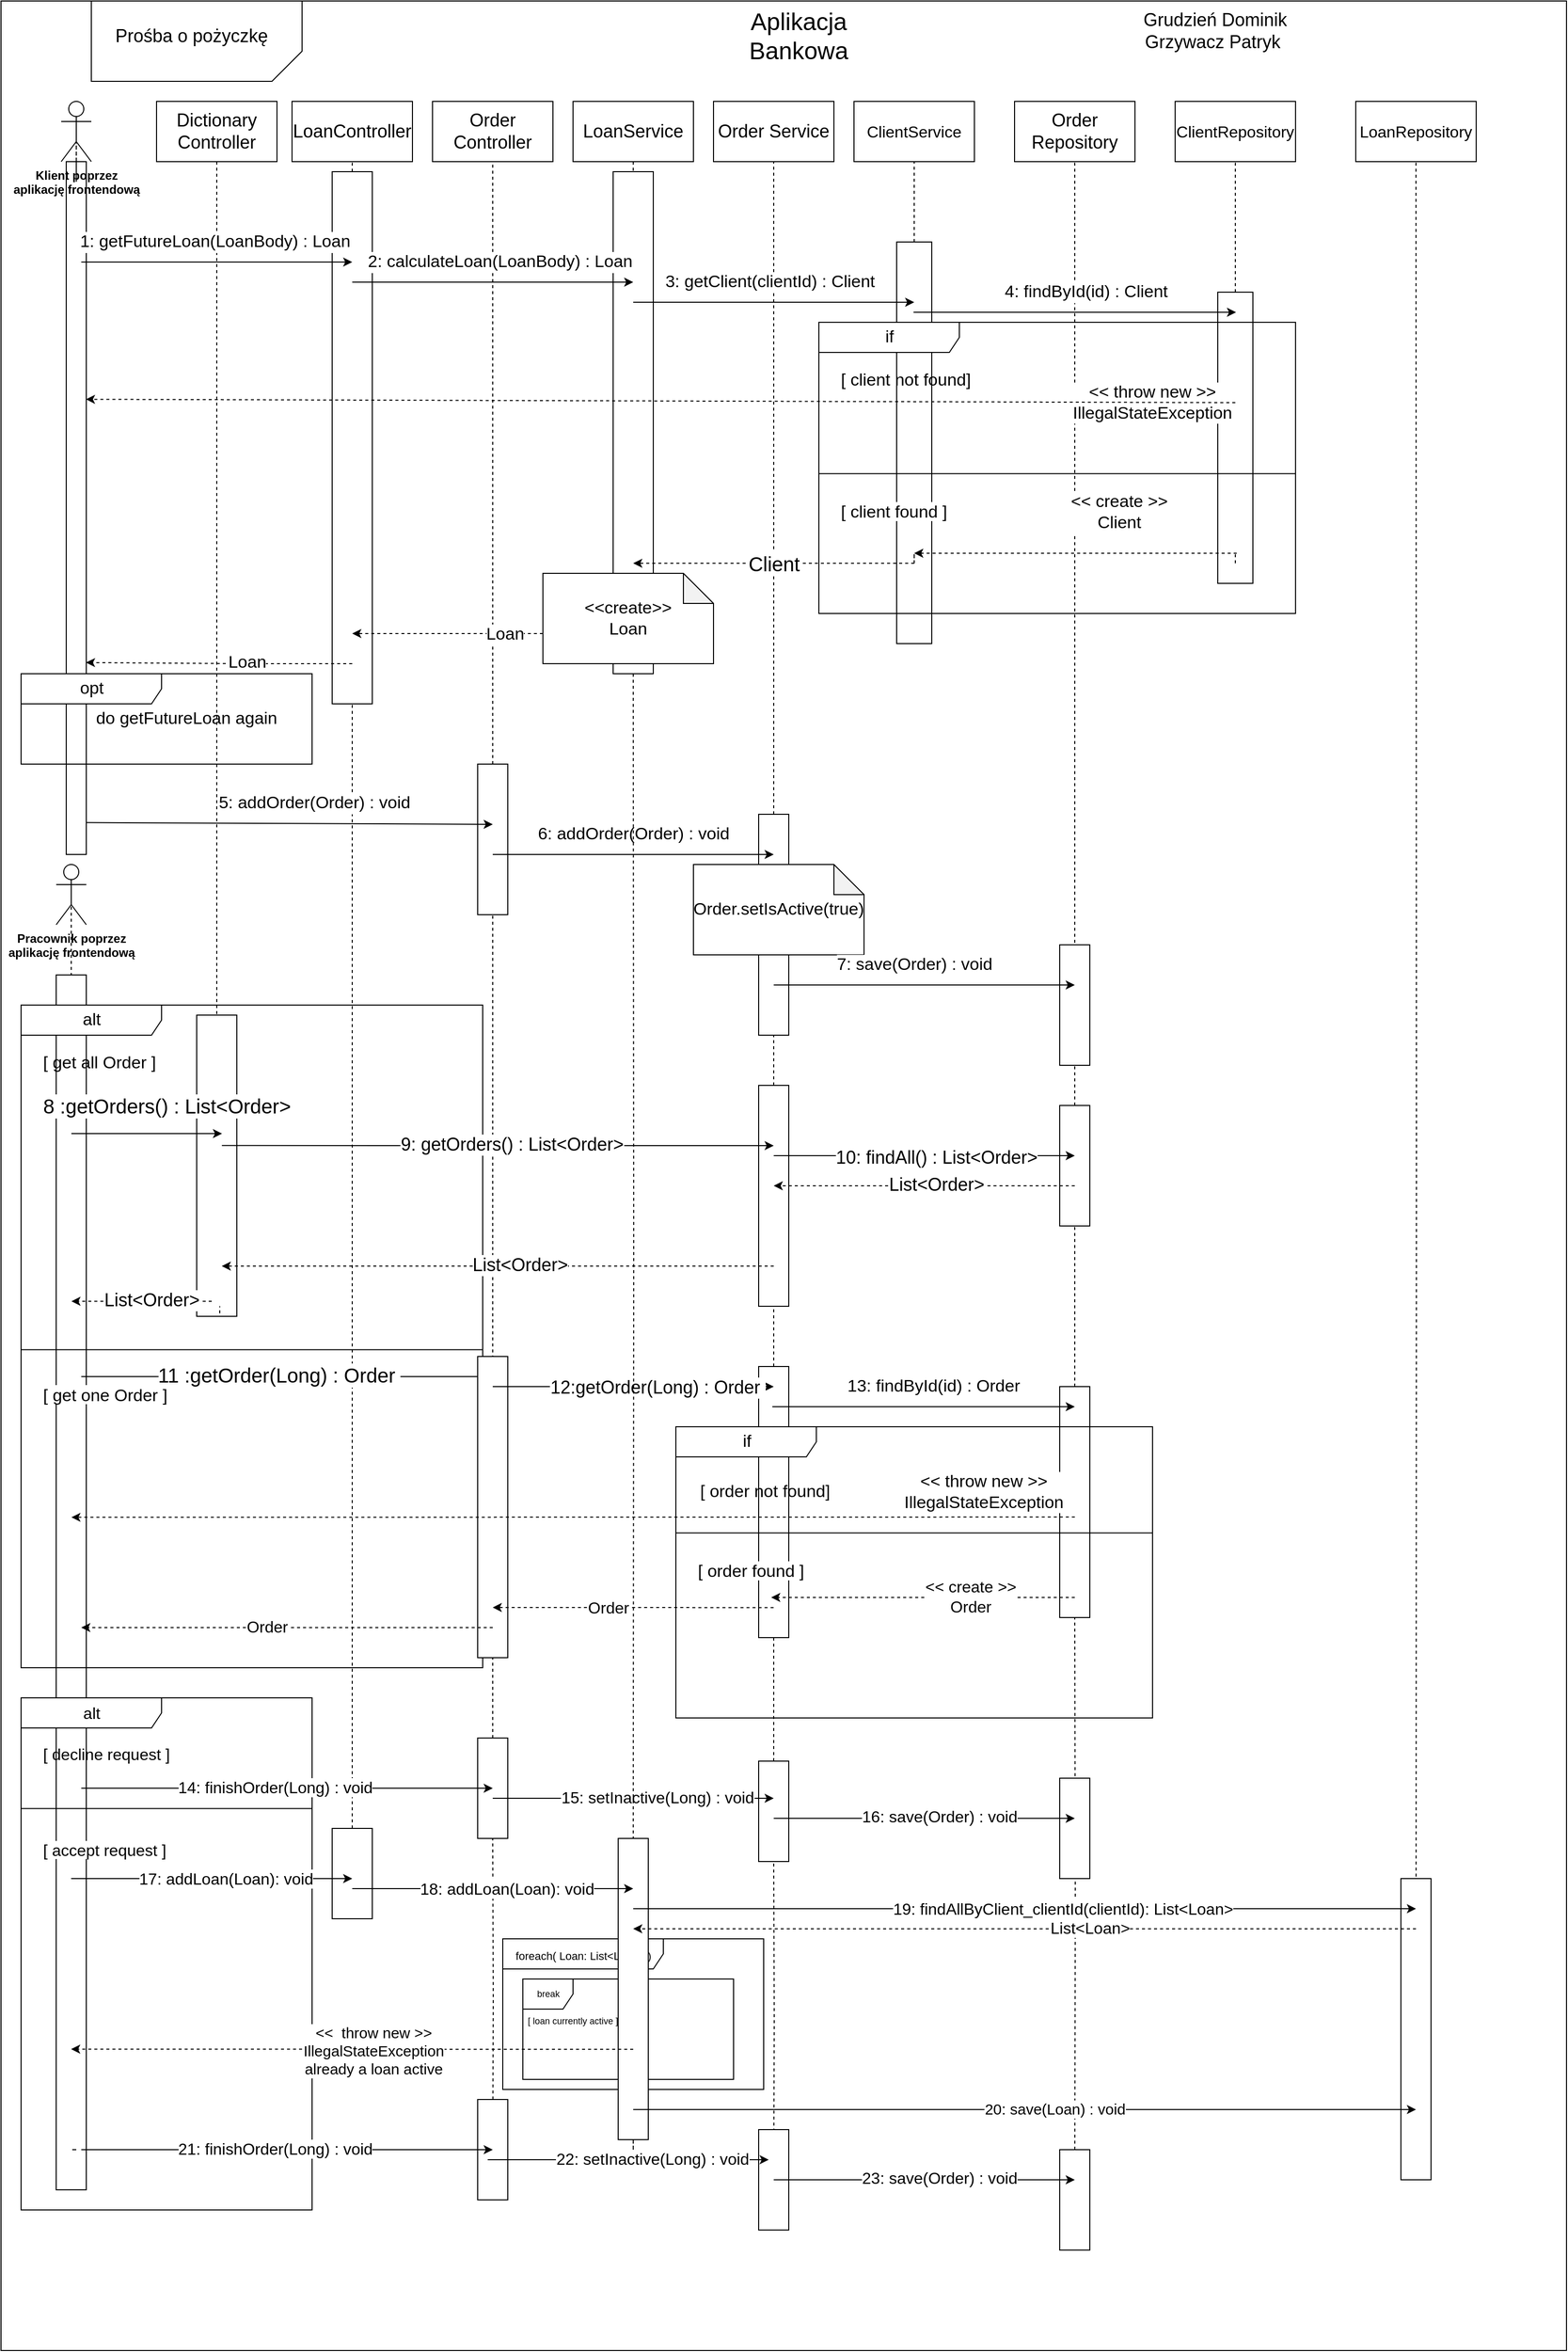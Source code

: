 <mxfile version="15.9.1" type="github">
  <diagram id="WFlPaxDTroaIs2aQFIrb" name="Page-1">
    <mxGraphModel dx="3600" dy="1504" grid="1" gridSize="10" guides="1" tooltips="1" connect="1" arrows="1" fold="1" page="1" pageScale="1" pageWidth="827" pageHeight="1169" math="0" shadow="0">
      <root>
        <mxCell id="0" />
        <mxCell id="1" parent="0" />
        <mxCell id="YKj_rYhzv5w7LVihOuEs-4" value="" style="rounded=0;whiteSpace=wrap;html=1;" parent="1" vertex="1">
          <mxGeometry x="-90" width="1560" height="2340" as="geometry" />
        </mxCell>
        <mxCell id="rtW4b54nLBmJYAVrXg8T-138" value="" style="rounded=0;whiteSpace=wrap;html=1;fontSize=11;" vertex="1" parent="1">
          <mxGeometry x="965" y="1380" width="30" height="230" as="geometry" />
        </mxCell>
        <mxCell id="rtW4b54nLBmJYAVrXg8T-136" value="" style="rounded=0;whiteSpace=wrap;html=1;fontSize=11;" vertex="1" parent="1">
          <mxGeometry x="665" y="1360" width="30" height="270" as="geometry" />
        </mxCell>
        <mxCell id="YKj_rYhzv5w7LVihOuEs-21" style="edgeStyle=orthogonalEdgeStyle;rounded=0;orthogonalLoop=1;jettySize=auto;html=1;exitX=0.5;exitY=0;exitDx=0;exitDy=0;entryX=0.5;entryY=1;entryDx=0;entryDy=0;dashed=1;fontSize=16;endArrow=none;endFill=0;" parent="1" target="YKj_rYhzv5w7LVihOuEs-12" edge="1">
          <mxGeometry relative="1" as="geometry">
            <mxPoint x="1320" y="2120" as="sourcePoint" />
          </mxGeometry>
        </mxCell>
        <mxCell id="YKj_rYhzv5w7LVihOuEs-39" style="edgeStyle=orthogonalEdgeStyle;rounded=0;orthogonalLoop=1;jettySize=auto;html=1;entryX=0.5;entryY=1;entryDx=0;entryDy=0;dashed=1;fontSize=16;endArrow=none;endFill=0;startArrow=none;" parent="1" target="YKj_rYhzv5w7LVihOuEs-38" edge="1" source="rtW4b54nLBmJYAVrXg8T-126">
          <mxGeometry relative="1" as="geometry">
            <mxPoint x="1140" y="560" as="sourcePoint" />
          </mxGeometry>
        </mxCell>
        <mxCell id="YKj_rYhzv5w7LVihOuEs-87" style="edgeStyle=orthogonalEdgeStyle;rounded=0;orthogonalLoop=1;jettySize=auto;html=1;entryX=0.5;entryY=1;entryDx=0;entryDy=0;fontSize=16;endArrow=none;endFill=0;dashed=1;startArrow=none;" parent="1" target="YKj_rYhzv5w7LVihOuEs-86" edge="1" source="rtW4b54nLBmJYAVrXg8T-133">
          <mxGeometry relative="1" as="geometry">
            <mxPoint x="980" y="2170" as="sourcePoint" />
          </mxGeometry>
        </mxCell>
        <mxCell id="YKj_rYhzv5w7LVihOuEs-34" style="edgeStyle=orthogonalEdgeStyle;rounded=0;orthogonalLoop=1;jettySize=auto;html=1;dashed=1;fontSize=16;endArrow=none;endFill=0;startArrow=none;" parent="1" target="YKj_rYhzv5w7LVihOuEs-33" edge="1" source="rtW4b54nLBmJYAVrXg8T-123">
          <mxGeometry relative="1" as="geometry">
            <mxPoint x="820" y="560" as="sourcePoint" />
          </mxGeometry>
        </mxCell>
        <mxCell id="YKj_rYhzv5w7LVihOuEs-85" style="edgeStyle=orthogonalEdgeStyle;rounded=0;orthogonalLoop=1;jettySize=auto;html=1;entryX=0.5;entryY=1;entryDx=0;entryDy=0;fontSize=16;endArrow=none;endFill=0;dashed=1;startArrow=none;" parent="1" target="YKj_rYhzv5w7LVihOuEs-84" edge="1" source="rtW4b54nLBmJYAVrXg8T-131">
          <mxGeometry relative="1" as="geometry">
            <mxPoint x="680" y="2170" as="sourcePoint" />
          </mxGeometry>
        </mxCell>
        <mxCell id="YKj_rYhzv5w7LVihOuEs-37" value="" style="edgeStyle=orthogonalEdgeStyle;rounded=0;orthogonalLoop=1;jettySize=auto;html=1;exitX=0.5;exitY=1;exitDx=0;exitDy=0;dashed=1;fontSize=16;endArrow=none;endFill=0;" parent="1" source="YKj_rYhzv5w7LVihOuEs-11" edge="1">
          <mxGeometry relative="1" as="geometry">
            <mxPoint x="540" y="160" as="sourcePoint" />
            <mxPoint x="540" y="460" as="targetPoint" />
          </mxGeometry>
        </mxCell>
        <mxCell id="YKj_rYhzv5w7LVihOuEs-78" style="edgeStyle=orthogonalEdgeStyle;rounded=0;orthogonalLoop=1;jettySize=auto;html=1;entryX=0.5;entryY=1;entryDx=0;entryDy=0;fontSize=16;endArrow=none;endFill=0;dashed=1;startArrow=none;" parent="1" target="YKj_rYhzv5w7LVihOuEs-77" edge="1" source="rtW4b54nLBmJYAVrXg8T-128">
          <mxGeometry relative="1" as="geometry">
            <mxPoint x="400" y="2150" as="sourcePoint" />
          </mxGeometry>
        </mxCell>
        <mxCell id="YKj_rYhzv5w7LVihOuEs-17" style="edgeStyle=orthogonalEdgeStyle;rounded=0;orthogonalLoop=1;jettySize=auto;html=1;entryX=0.5;entryY=1;entryDx=0;entryDy=0;fontSize=16;endArrow=none;endFill=0;dashed=1;startArrow=none;" parent="1" target="YKj_rYhzv5w7LVihOuEs-10" edge="1" source="rtW4b54nLBmJYAVrXg8T-117">
          <mxGeometry relative="1" as="geometry">
            <mxPoint x="260" y="1880" as="sourcePoint" />
          </mxGeometry>
        </mxCell>
        <mxCell id="rtW4b54nLBmJYAVrXg8T-113" value="" style="edgeStyle=orthogonalEdgeStyle;rounded=0;orthogonalLoop=1;jettySize=auto;html=1;exitX=0.5;exitY=1;exitDx=0;exitDy=0;dashed=1;fontSize=20;endArrow=none;endFill=0;" edge="1" parent="1" source="rtW4b54nLBmJYAVrXg8T-7" target="rtW4b54nLBmJYAVrXg8T-112">
          <mxGeometry relative="1" as="geometry">
            <mxPoint x="125" y="160" as="sourcePoint" />
            <mxPoint x="128" y="1300" as="targetPoint" />
          </mxGeometry>
        </mxCell>
        <mxCell id="rtW4b54nLBmJYAVrXg8T-128" value="" style="rounded=0;whiteSpace=wrap;html=1;fontSize=11;" vertex="1" parent="1">
          <mxGeometry x="385" y="760" width="30" height="150" as="geometry" />
        </mxCell>
        <mxCell id="rtW4b54nLBmJYAVrXg8T-126" value="" style="rounded=0;whiteSpace=wrap;html=1;fontSize=11;" vertex="1" parent="1">
          <mxGeometry x="1122.5" y="290" width="35" height="290" as="geometry" />
        </mxCell>
        <mxCell id="rtW4b54nLBmJYAVrXg8T-123" value="" style="rounded=0;whiteSpace=wrap;html=1;fontSize=11;" vertex="1" parent="1">
          <mxGeometry x="802.5" y="240" width="35" height="400" as="geometry" />
        </mxCell>
        <mxCell id="rtW4b54nLBmJYAVrXg8T-121" value="" style="rounded=0;whiteSpace=wrap;html=1;fontSize=11;" vertex="1" parent="1">
          <mxGeometry x="665" y="810" width="30" height="220" as="geometry" />
        </mxCell>
        <mxCell id="rtW4b54nLBmJYAVrXg8T-120" value="" style="rounded=0;whiteSpace=wrap;html=1;fontSize=11;" vertex="1" parent="1">
          <mxGeometry x="520" y="170" width="40" height="500" as="geometry" />
        </mxCell>
        <mxCell id="rtW4b54nLBmJYAVrXg8T-117" value="" style="rounded=0;whiteSpace=wrap;html=1;fontSize=11;" vertex="1" parent="1">
          <mxGeometry x="240" y="1820" width="40" height="90" as="geometry" />
        </mxCell>
        <mxCell id="rtW4b54nLBmJYAVrXg8T-116" value="" style="rounded=0;whiteSpace=wrap;html=1;fontSize=11;" vertex="1" parent="1">
          <mxGeometry x="240" y="170" width="40" height="530" as="geometry" />
        </mxCell>
        <mxCell id="rtW4b54nLBmJYAVrXg8T-114" value="" style="rounded=0;whiteSpace=wrap;html=1;fontSize=15;" vertex="1" parent="1">
          <mxGeometry x="-35" y="970" width="30" height="1210" as="geometry" />
        </mxCell>
        <mxCell id="rtW4b54nLBmJYAVrXg8T-94" value="break" style="shape=umlFrame;tabPosition=left;html=1;boundedLbl=1;labelInHeader=1;width=50;height=30;fontSize=9;" vertex="1" parent="1">
          <mxGeometry x="430" y="1970" width="210" height="100" as="geometry" />
        </mxCell>
        <mxCell id="rtW4b54nLBmJYAVrXg8T-95" value="[ loan currently active ]" style="text;align=center;fontSize=9;" vertex="1" parent="rtW4b54nLBmJYAVrXg8T-94">
          <mxGeometry width="100" height="20" relative="1" as="geometry">
            <mxPoint y="30" as="offset" />
          </mxGeometry>
        </mxCell>
        <mxCell id="rtW4b54nLBmJYAVrXg8T-92" value="&lt;font style=&quot;font-size: 11px&quot;&gt;foreach( Loan: List&amp;lt;Loan&amp;gt; )&lt;/font&gt;" style="shape=umlFrame;tabPosition=left;html=1;boundedLbl=1;labelInHeader=1;width=160;height=30;fontSize=16;" vertex="1" parent="1">
          <mxGeometry x="410" y="1930" width="260" height="150" as="geometry" />
        </mxCell>
        <mxCell id="rtW4b54nLBmJYAVrXg8T-2" value="" style="rounded=0;whiteSpace=wrap;html=1;fontSize=20;" vertex="1" parent="1">
          <mxGeometry x="-25" y="160" width="20" height="690" as="geometry" />
        </mxCell>
        <mxCell id="YKj_rYhzv5w7LVihOuEs-46" value="if" style="shape=umlFrame;tabWidth=110;tabHeight=30;tabPosition=left;html=1;boundedLbl=1;labelInHeader=1;width=140;height=30;fontSize=17;" parent="1" vertex="1">
          <mxGeometry x="725" y="320" width="475" height="290" as="geometry" />
        </mxCell>
        <mxCell id="YKj_rYhzv5w7LVihOuEs-47" value="[ client not found]" style="text;fontSize=17;" parent="YKj_rYhzv5w7LVihOuEs-46" vertex="1">
          <mxGeometry width="100" height="20" relative="1" as="geometry">
            <mxPoint x="20" y="40" as="offset" />
          </mxGeometry>
        </mxCell>
        <mxCell id="YKj_rYhzv5w7LVihOuEs-48" value="[ client found ]" style="line;strokeWidth=1;labelPosition=center;verticalLabelPosition=bottom;align=left;verticalAlign=top;spacingLeft=20;spacingTop=15;fontSize=17;" parent="YKj_rYhzv5w7LVihOuEs-46" vertex="1">
          <mxGeometry y="145" width="475.0" height="11.6" as="geometry" />
        </mxCell>
        <mxCell id="YKj_rYhzv5w7LVihOuEs-40" value="" style="endArrow=classic;html=1;rounded=0;fontSize=17;exitX=0.75;exitY=0;exitDx=0;exitDy=0;" parent="YKj_rYhzv5w7LVihOuEs-46" edge="1">
          <mxGeometry width="50" height="50" relative="1" as="geometry">
            <mxPoint x="94.32" y="-10" as="sourcePoint" />
            <mxPoint x="415.678" y="-10" as="targetPoint" />
          </mxGeometry>
        </mxCell>
        <mxCell id="YKj_rYhzv5w7LVihOuEs-41" value="4: findById(id) : Client" style="edgeLabel;html=1;align=center;verticalAlign=middle;resizable=0;points=[];fontSize=17;" parent="YKj_rYhzv5w7LVihOuEs-40" vertex="1" connectable="0">
          <mxGeometry x="0.063" relative="1" as="geometry">
            <mxPoint y="-20" as="offset" />
          </mxGeometry>
        </mxCell>
        <mxCell id="YKj_rYhzv5w7LVihOuEs-53" value="" style="endArrow=classic;html=1;rounded=0;fontSize=17;dashed=1;" parent="YKj_rYhzv5w7LVihOuEs-46" edge="1">
          <mxGeometry width="50" height="50" relative="1" as="geometry">
            <mxPoint x="416.358" y="230" as="sourcePoint" />
            <mxPoint x="95" y="230" as="targetPoint" />
          </mxGeometry>
        </mxCell>
        <mxCell id="YKj_rYhzv5w7LVihOuEs-54" value="&amp;lt;&amp;lt; throw new &amp;gt;&amp;gt;&lt;br&gt;IllegalStateException" style="edgeLabel;html=1;align=center;verticalAlign=middle;resizable=0;points=[];fontSize=17;" parent="YKj_rYhzv5w7LVihOuEs-53" vertex="1" connectable="0">
          <mxGeometry x="-0.106" y="1" relative="1" as="geometry">
            <mxPoint x="59" y="-151" as="offset" />
          </mxGeometry>
        </mxCell>
        <mxCell id="YKj_rYhzv5w7LVihOuEs-9" value="" style="shape=card;whiteSpace=wrap;html=1;fontSize=18;rotation=90;flipH=1;" parent="1" vertex="1">
          <mxGeometry x="65" y="-65" width="80" height="210" as="geometry" />
        </mxCell>
        <mxCell id="YKj_rYhzv5w7LVihOuEs-1" value="&lt;b&gt;Klient poprzez&lt;br&gt;aplikację frontendową&lt;/b&gt;" style="shape=umlActor;verticalLabelPosition=bottom;verticalAlign=top;html=1;outlineConnect=0;" parent="1" vertex="1">
          <mxGeometry x="-30" y="100" width="30" height="60" as="geometry" />
        </mxCell>
        <mxCell id="YKj_rYhzv5w7LVihOuEs-5" value="Aplikacja Bankowa" style="text;html=1;strokeColor=none;fillColor=none;align=center;verticalAlign=middle;whiteSpace=wrap;rounded=0;fontSize=24;" parent="1" vertex="1">
          <mxGeometry x="610" y="5" width="190" height="60" as="geometry" />
        </mxCell>
        <mxCell id="YKj_rYhzv5w7LVihOuEs-7" value="Grudzień Dominik&lt;br&gt;Grzywacz Patryk&amp;nbsp;" style="text;html=1;strokeColor=none;fillColor=none;align=center;verticalAlign=middle;whiteSpace=wrap;rounded=0;fontSize=18;" parent="1" vertex="1">
          <mxGeometry x="1000" y="7.5" width="240" height="45" as="geometry" />
        </mxCell>
        <mxCell id="YKj_rYhzv5w7LVihOuEs-8" value="Prośba o pożyczkę" style="text;html=1;strokeColor=none;fillColor=none;align=center;verticalAlign=middle;whiteSpace=wrap;rounded=0;fontSize=18;" parent="1" vertex="1">
          <mxGeometry x="10" y="20" width="180" height="30" as="geometry" />
        </mxCell>
        <mxCell id="YKj_rYhzv5w7LVihOuEs-10" value="LoanController" style="rounded=0;whiteSpace=wrap;html=1;fontSize=18;" parent="1" vertex="1">
          <mxGeometry x="200" y="100" width="120" height="60" as="geometry" />
        </mxCell>
        <mxCell id="YKj_rYhzv5w7LVihOuEs-19" style="edgeStyle=orthogonalEdgeStyle;rounded=0;orthogonalLoop=1;jettySize=auto;html=1;dashed=1;fontSize=16;endArrow=none;endFill=0;startArrow=none;" parent="1" edge="1" source="rtW4b54nLBmJYAVrXg8T-149">
          <mxGeometry relative="1" as="geometry">
            <mxPoint x="540" y="670" as="sourcePoint" />
            <mxPoint x="540" y="2100" as="targetPoint" />
          </mxGeometry>
        </mxCell>
        <mxCell id="YKj_rYhzv5w7LVihOuEs-11" value="LoanService" style="rounded=0;whiteSpace=wrap;html=1;fontSize=18;" parent="1" vertex="1">
          <mxGeometry x="480" y="100" width="120" height="60" as="geometry" />
        </mxCell>
        <mxCell id="YKj_rYhzv5w7LVihOuEs-12" value="LoanRepository" style="rounded=0;whiteSpace=wrap;html=1;fontSize=16;" parent="1" vertex="1">
          <mxGeometry x="1260" y="100" width="120" height="60" as="geometry" />
        </mxCell>
        <mxCell id="YKj_rYhzv5w7LVihOuEs-25" style="edgeStyle=orthogonalEdgeStyle;rounded=0;orthogonalLoop=1;jettySize=auto;html=1;dashed=1;fontSize=16;endArrow=none;endFill=0;startArrow=none;" parent="1" target="YKj_rYhzv5w7LVihOuEs-1" edge="1" source="rtW4b54nLBmJYAVrXg8T-2">
          <mxGeometry relative="1" as="geometry">
            <mxPoint x="35" y="850" as="sourcePoint" />
          </mxGeometry>
        </mxCell>
        <mxCell id="YKj_rYhzv5w7LVihOuEs-26" value="" style="endArrow=classic;html=1;rounded=0;fontSize=16;" parent="1" edge="1">
          <mxGeometry width="50" height="50" relative="1" as="geometry">
            <mxPoint x="-10" y="260" as="sourcePoint" />
            <mxPoint x="260" y="260" as="targetPoint" />
          </mxGeometry>
        </mxCell>
        <mxCell id="YKj_rYhzv5w7LVihOuEs-29" value="1: getFutureLoan(LoanBody) : Loan" style="edgeLabel;html=1;align=center;verticalAlign=middle;resizable=0;points=[];fontSize=17;" parent="YKj_rYhzv5w7LVihOuEs-26" vertex="1" connectable="0">
          <mxGeometry x="-0.11" y="1" relative="1" as="geometry">
            <mxPoint x="13" y="-19" as="offset" />
          </mxGeometry>
        </mxCell>
        <mxCell id="YKj_rYhzv5w7LVihOuEs-30" value="" style="endArrow=classic;html=1;rounded=0;fontSize=17;" parent="1" edge="1">
          <mxGeometry width="50" height="50" relative="1" as="geometry">
            <mxPoint x="260" y="280" as="sourcePoint" />
            <mxPoint x="540" y="280" as="targetPoint" />
          </mxGeometry>
        </mxCell>
        <mxCell id="YKj_rYhzv5w7LVihOuEs-31" value="2: calculateLoan(LoanBody) : Loan" style="edgeLabel;html=1;align=center;verticalAlign=middle;resizable=0;points=[];fontSize=17;" parent="YKj_rYhzv5w7LVihOuEs-30" vertex="1" connectable="0">
          <mxGeometry x="0.11" y="1" relative="1" as="geometry">
            <mxPoint x="-9" y="-19" as="offset" />
          </mxGeometry>
        </mxCell>
        <mxCell id="YKj_rYhzv5w7LVihOuEs-33" value="ClientService" style="rounded=0;whiteSpace=wrap;html=1;fontSize=16;" parent="1" vertex="1">
          <mxGeometry x="760" y="100" width="120" height="60" as="geometry" />
        </mxCell>
        <mxCell id="YKj_rYhzv5w7LVihOuEs-35" value="" style="endArrow=classic;html=1;rounded=0;fontSize=17;" parent="1" edge="1">
          <mxGeometry width="50" height="50" relative="1" as="geometry">
            <mxPoint x="540" y="300" as="sourcePoint" />
            <mxPoint x="820" y="300" as="targetPoint" />
          </mxGeometry>
        </mxCell>
        <mxCell id="YKj_rYhzv5w7LVihOuEs-36" value="3: getClient(clientId) : Client" style="edgeLabel;html=1;align=center;verticalAlign=middle;resizable=0;points=[];fontSize=17;" parent="YKj_rYhzv5w7LVihOuEs-35" vertex="1" connectable="0">
          <mxGeometry x="-0.165" relative="1" as="geometry">
            <mxPoint x="19" y="-20" as="offset" />
          </mxGeometry>
        </mxCell>
        <mxCell id="YKj_rYhzv5w7LVihOuEs-38" value="ClientRepository" style="rounded=0;whiteSpace=wrap;html=1;fontSize=16;" parent="1" vertex="1">
          <mxGeometry x="1080" y="100" width="120" height="60" as="geometry" />
        </mxCell>
        <mxCell id="YKj_rYhzv5w7LVihOuEs-50" value="" style="endArrow=classic;html=1;rounded=0;fontSize=17;dashed=1;entryX=0.982;entryY=0.343;entryDx=0;entryDy=0;entryPerimeter=0;" parent="1" edge="1" target="rtW4b54nLBmJYAVrXg8T-2">
          <mxGeometry width="50" height="50" relative="1" as="geometry">
            <mxPoint x="1140" y="400" as="sourcePoint" />
            <mxPoint x="30" y="400" as="targetPoint" />
          </mxGeometry>
        </mxCell>
        <mxCell id="YKj_rYhzv5w7LVihOuEs-52" value="&amp;lt;&amp;lt; create &amp;gt;&amp;gt;&lt;br&gt;Client" style="edgeLabel;html=1;align=center;verticalAlign=middle;resizable=0;points=[];fontSize=17;" parent="YKj_rYhzv5w7LVihOuEs-50" vertex="1" connectable="0">
          <mxGeometry x="-0.106" y="1" relative="1" as="geometry">
            <mxPoint x="396" y="109" as="offset" />
          </mxGeometry>
        </mxCell>
        <mxCell id="YKj_rYhzv5w7LVihOuEs-57" value="" style="endArrow=classic;html=1;rounded=0;dashed=1;fontSize=17;" parent="1" edge="1">
          <mxGeometry width="50" height="50" relative="1" as="geometry">
            <mxPoint x="820" y="560" as="sourcePoint" />
            <mxPoint x="540" y="560" as="targetPoint" />
          </mxGeometry>
        </mxCell>
        <mxCell id="YKj_rYhzv5w7LVihOuEs-58" value="Client" style="edgeLabel;html=1;align=center;verticalAlign=middle;resizable=0;points=[];fontSize=20;" parent="YKj_rYhzv5w7LVihOuEs-57" vertex="1" connectable="0">
          <mxGeometry x="0.125" relative="1" as="geometry">
            <mxPoint x="17" as="offset" />
          </mxGeometry>
        </mxCell>
        <mxCell id="YKj_rYhzv5w7LVihOuEs-61" value="" style="endArrow=classic;html=1;rounded=0;dashed=1;fontSize=17;" parent="1" edge="1">
          <mxGeometry width="50" height="50" relative="1" as="geometry">
            <mxPoint x="540" y="630" as="sourcePoint" />
            <mxPoint x="260" y="630" as="targetPoint" />
          </mxGeometry>
        </mxCell>
        <mxCell id="YKj_rYhzv5w7LVihOuEs-62" value="Loan" style="edgeLabel;html=1;align=center;verticalAlign=middle;resizable=0;points=[];fontSize=17;" parent="YKj_rYhzv5w7LVihOuEs-61" vertex="1" connectable="0">
          <mxGeometry x="-0.082" y="1" relative="1" as="geometry">
            <mxPoint as="offset" />
          </mxGeometry>
        </mxCell>
        <mxCell id="YKj_rYhzv5w7LVihOuEs-63" value="" style="endArrow=classic;html=1;rounded=0;dashed=1;fontSize=17;entryX=0.984;entryY=0.723;entryDx=0;entryDy=0;entryPerimeter=0;" parent="1" edge="1" target="rtW4b54nLBmJYAVrXg8T-2">
          <mxGeometry width="50" height="50" relative="1" as="geometry">
            <mxPoint x="260" y="660" as="sourcePoint" />
            <mxPoint x="30" y="660" as="targetPoint" />
            <Array as="points">
              <mxPoint x="150" y="660" />
            </Array>
          </mxGeometry>
        </mxCell>
        <mxCell id="YKj_rYhzv5w7LVihOuEs-64" value="Loan" style="edgeLabel;html=1;align=center;verticalAlign=middle;resizable=0;points=[];fontSize=17;" parent="YKj_rYhzv5w7LVihOuEs-63" vertex="1" connectable="0">
          <mxGeometry x="-0.21" y="-1" relative="1" as="geometry">
            <mxPoint as="offset" />
          </mxGeometry>
        </mxCell>
        <mxCell id="YKj_rYhzv5w7LVihOuEs-73" value="opt" style="shape=umlFrame;tabWidth=110;tabHeight=30;tabPosition=left;html=1;boundedLbl=1;labelInHeader=1;width=140;height=30;fontSize=17;" parent="1" vertex="1">
          <mxGeometry x="-70" y="670" width="290" height="90" as="geometry" />
        </mxCell>
        <mxCell id="YKj_rYhzv5w7LVihOuEs-76" value="do getFutureLoan again" style="text;html=1;strokeColor=none;fillColor=none;align=center;verticalAlign=middle;whiteSpace=wrap;rounded=0;fontSize=17;" parent="1" vertex="1">
          <mxGeometry x="-10" y="700" width="210" height="30" as="geometry" />
        </mxCell>
        <mxCell id="YKj_rYhzv5w7LVihOuEs-77" value="Order Controller" style="rounded=0;whiteSpace=wrap;html=1;fontSize=18;" parent="1" vertex="1">
          <mxGeometry x="340" y="100" width="120" height="60" as="geometry" />
        </mxCell>
        <mxCell id="YKj_rYhzv5w7LVihOuEs-79" value="" style="endArrow=classic;html=1;rounded=0;fontSize=17;exitX=0.984;exitY=0.954;exitDx=0;exitDy=0;exitPerimeter=0;" parent="1" edge="1" source="rtW4b54nLBmJYAVrXg8T-2">
          <mxGeometry width="50" height="50" relative="1" as="geometry">
            <mxPoint x="40" y="820" as="sourcePoint" />
            <mxPoint x="400" y="820" as="targetPoint" />
          </mxGeometry>
        </mxCell>
        <mxCell id="YKj_rYhzv5w7LVihOuEs-81" value="5: addOrder(Order) : void" style="edgeLabel;html=1;align=center;verticalAlign=middle;resizable=0;points=[];fontSize=17;" parent="YKj_rYhzv5w7LVihOuEs-79" vertex="1" connectable="0">
          <mxGeometry x="0.12" relative="1" as="geometry">
            <mxPoint y="-20" as="offset" />
          </mxGeometry>
        </mxCell>
        <mxCell id="YKj_rYhzv5w7LVihOuEs-84" value="Order Service" style="rounded=0;whiteSpace=wrap;html=1;fontSize=18;" parent="1" vertex="1">
          <mxGeometry x="620" y="100" width="120" height="60" as="geometry" />
        </mxCell>
        <mxCell id="YKj_rYhzv5w7LVihOuEs-86" value="Order Repository" style="rounded=0;whiteSpace=wrap;html=1;fontSize=18;" parent="1" vertex="1">
          <mxGeometry x="920" y="100" width="120" height="60" as="geometry" />
        </mxCell>
        <mxCell id="YKj_rYhzv5w7LVihOuEs-88" value="" style="endArrow=classic;html=1;rounded=0;fontSize=17;" parent="1" edge="1">
          <mxGeometry width="50" height="50" relative="1" as="geometry">
            <mxPoint x="400" y="850" as="sourcePoint" />
            <mxPoint x="680" y="850" as="targetPoint" />
          </mxGeometry>
        </mxCell>
        <mxCell id="YKj_rYhzv5w7LVihOuEs-89" value="6: addOrder(Order) : void" style="edgeLabel;html=1;align=center;verticalAlign=middle;resizable=0;points=[];fontSize=17;" parent="YKj_rYhzv5w7LVihOuEs-88" vertex="1" connectable="0">
          <mxGeometry x="0.347" y="4" relative="1" as="geometry">
            <mxPoint x="-49" y="-16" as="offset" />
          </mxGeometry>
        </mxCell>
        <mxCell id="YKj_rYhzv5w7LVihOuEs-90" value="Order.setIsActive(true)" style="shape=note;whiteSpace=wrap;html=1;backgroundOutline=1;darkOpacity=0.05;fontSize=17;rotation=0;" parent="1" vertex="1">
          <mxGeometry x="600" y="860" width="170" height="90" as="geometry" />
        </mxCell>
        <mxCell id="rtW4b54nLBmJYAVrXg8T-3" value="" style="edgeStyle=orthogonalEdgeStyle;rounded=0;orthogonalLoop=1;jettySize=auto;html=1;dashed=1;fontSize=16;endArrow=none;endFill=0;" edge="1" parent="1" target="rtW4b54nLBmJYAVrXg8T-2">
          <mxGeometry relative="1" as="geometry">
            <mxPoint x="-15" y="850" as="sourcePoint" />
            <mxPoint x="-15" y="160" as="targetPoint" />
            <Array as="points">
              <mxPoint x="-15" y="830" />
              <mxPoint x="-15" y="830" />
            </Array>
          </mxGeometry>
        </mxCell>
        <mxCell id="rtW4b54nLBmJYAVrXg8T-6" style="edgeStyle=orthogonalEdgeStyle;rounded=0;orthogonalLoop=1;jettySize=auto;html=1;fontSize=20;endArrow=none;endFill=0;dashed=1;startArrow=none;" edge="1" parent="1">
          <mxGeometry relative="1" as="geometry">
            <mxPoint x="-15" y="2140" as="sourcePoint" />
            <mxPoint x="-15" y="2140" as="targetPoint" />
            <Array as="points">
              <mxPoint x="-20" y="2140" />
            </Array>
          </mxGeometry>
        </mxCell>
        <mxCell id="rtW4b54nLBmJYAVrXg8T-4" value="&lt;b&gt;Pracownik poprzez&lt;br&gt;aplikację frontendową&lt;/b&gt;" style="shape=umlActor;verticalLabelPosition=bottom;verticalAlign=top;html=1;outlineConnect=0;" vertex="1" parent="1">
          <mxGeometry x="-35" y="860" width="30" height="60" as="geometry" />
        </mxCell>
        <mxCell id="rtW4b54nLBmJYAVrXg8T-7" value="Dictionary&lt;br&gt;Controller" style="rounded=0;whiteSpace=wrap;html=1;fontSize=18;" vertex="1" parent="1">
          <mxGeometry x="65" y="100" width="120" height="60" as="geometry" />
        </mxCell>
        <mxCell id="rtW4b54nLBmJYAVrXg8T-9" value="alt" style="shape=umlFrame;tabWidth=110;tabHeight=30;tabPosition=left;html=1;boundedLbl=1;labelInHeader=1;width=140;height=30;fontSize=17;" vertex="1" parent="1">
          <mxGeometry x="-70" y="1000" width="460" height="660" as="geometry" />
        </mxCell>
        <mxCell id="rtW4b54nLBmJYAVrXg8T-112" value="" style="rounded=0;whiteSpace=wrap;html=1;fontSize=15;" vertex="1" parent="rtW4b54nLBmJYAVrXg8T-9">
          <mxGeometry x="175" y="10" width="40" height="300" as="geometry" />
        </mxCell>
        <mxCell id="rtW4b54nLBmJYAVrXg8T-10" value="[ get all Order ]" style="text;fontSize=17;" vertex="1" parent="rtW4b54nLBmJYAVrXg8T-9">
          <mxGeometry width="100" height="20" relative="1" as="geometry">
            <mxPoint x="20" y="40" as="offset" />
          </mxGeometry>
        </mxCell>
        <mxCell id="rtW4b54nLBmJYAVrXg8T-11" value="[ get one Order ]" style="line;strokeWidth=1;labelPosition=center;verticalLabelPosition=bottom;align=left;verticalAlign=top;spacingLeft=20;spacingTop=15;fontSize=17;" vertex="1" parent="rtW4b54nLBmJYAVrXg8T-9">
          <mxGeometry y="330" width="460.0" height="26.4" as="geometry" />
        </mxCell>
        <mxCell id="rtW4b54nLBmJYAVrXg8T-18" value="" style="endArrow=classic;html=1;rounded=0;fontSize=20;exitX=0.109;exitY=0.194;exitDx=0;exitDy=0;exitPerimeter=0;" edge="1" parent="rtW4b54nLBmJYAVrXg8T-9" source="rtW4b54nLBmJYAVrXg8T-9">
          <mxGeometry width="50" height="50" relative="1" as="geometry">
            <mxPoint x="60.0" y="168.58" as="sourcePoint" />
            <mxPoint x="200.2" y="128" as="targetPoint" />
          </mxGeometry>
        </mxCell>
        <mxCell id="rtW4b54nLBmJYAVrXg8T-19" value="8 :getOrders() : List&amp;lt;Order&amp;gt;" style="edgeLabel;html=1;align=center;verticalAlign=middle;resizable=0;points=[];fontSize=20;" vertex="1" connectable="0" parent="rtW4b54nLBmJYAVrXg8T-18">
          <mxGeometry x="-0.197" y="1" relative="1" as="geometry">
            <mxPoint x="35" y="-27" as="offset" />
          </mxGeometry>
        </mxCell>
        <mxCell id="rtW4b54nLBmJYAVrXg8T-20" value="" style="endArrow=classic;html=1;rounded=0;fontSize=20;" edge="1" parent="rtW4b54nLBmJYAVrXg8T-9">
          <mxGeometry width="50" height="50" relative="1" as="geometry">
            <mxPoint x="60" y="369.998" as="sourcePoint" />
            <mxPoint x="480" y="369.998" as="targetPoint" />
          </mxGeometry>
        </mxCell>
        <mxCell id="rtW4b54nLBmJYAVrXg8T-21" value="11 :getOrder(Long) : Order&amp;nbsp;" style="edgeLabel;html=1;align=center;verticalAlign=middle;resizable=0;points=[];fontSize=20;" vertex="1" connectable="0" parent="rtW4b54nLBmJYAVrXg8T-20">
          <mxGeometry x="-0.065" y="2" relative="1" as="geometry">
            <mxPoint as="offset" />
          </mxGeometry>
        </mxCell>
        <mxCell id="rtW4b54nLBmJYAVrXg8T-36" value="" style="endArrow=classic;html=1;rounded=0;dashed=1;fontSize=18;exitX=0.413;exitY=0.447;exitDx=0;exitDy=0;exitPerimeter=0;entryX=0.109;entryY=0.447;entryDx=0;entryDy=0;entryPerimeter=0;" edge="1" parent="1" source="rtW4b54nLBmJYAVrXg8T-9" target="rtW4b54nLBmJYAVrXg8T-9">
          <mxGeometry width="50" height="50" relative="1" as="geometry">
            <mxPoint x="350" y="1110" as="sourcePoint" />
            <mxPoint x="400" y="1060" as="targetPoint" />
          </mxGeometry>
        </mxCell>
        <mxCell id="rtW4b54nLBmJYAVrXg8T-37" value="List&amp;lt;Order&amp;gt;" style="edgeLabel;html=1;align=center;verticalAlign=middle;resizable=0;points=[];fontSize=18;" vertex="1" connectable="0" parent="rtW4b54nLBmJYAVrXg8T-36">
          <mxGeometry x="-0.135" y="-1" relative="1" as="geometry">
            <mxPoint as="offset" />
          </mxGeometry>
        </mxCell>
        <mxCell id="rtW4b54nLBmJYAVrXg8T-53" value="if" style="shape=umlFrame;tabWidth=110;tabHeight=30;tabPosition=left;html=1;boundedLbl=1;labelInHeader=1;width=140;height=30;fontSize=17;" vertex="1" parent="1">
          <mxGeometry x="582.5" y="1420" width="475" height="290" as="geometry" />
        </mxCell>
        <mxCell id="rtW4b54nLBmJYAVrXg8T-55" value="[ order found ]" style="line;strokeWidth=1;labelPosition=center;verticalLabelPosition=bottom;align=left;verticalAlign=top;spacingLeft=20;spacingTop=15;fontSize=17;" vertex="1" parent="rtW4b54nLBmJYAVrXg8T-53">
          <mxGeometry y="100" width="475.0" height="11.6" as="geometry" />
        </mxCell>
        <mxCell id="rtW4b54nLBmJYAVrXg8T-61" value="[ order not found]" style="text;html=1;strokeColor=none;fillColor=none;align=center;verticalAlign=middle;whiteSpace=wrap;rounded=0;fontSize=17;" vertex="1" parent="rtW4b54nLBmJYAVrXg8T-53">
          <mxGeometry x="17.5" y="50" width="142.5" height="30.0" as="geometry" />
        </mxCell>
        <mxCell id="rtW4b54nLBmJYAVrXg8T-58" value="" style="endArrow=classic;html=1;rounded=0;fontSize=17;dashed=1;" edge="1" parent="rtW4b54nLBmJYAVrXg8T-53">
          <mxGeometry width="50" height="50" relative="1" as="geometry">
            <mxPoint x="397.5" y="170" as="sourcePoint" />
            <mxPoint x="95" y="170.0" as="targetPoint" />
          </mxGeometry>
        </mxCell>
        <mxCell id="rtW4b54nLBmJYAVrXg8T-59" value="&amp;lt;&amp;lt; throw new &amp;gt;&amp;gt;&lt;br&gt;IllegalStateException" style="edgeLabel;html=1;align=center;verticalAlign=middle;resizable=0;points=[];fontSize=17;" vertex="1" connectable="0" parent="rtW4b54nLBmJYAVrXg8T-58">
          <mxGeometry x="-0.106" y="1" relative="1" as="geometry">
            <mxPoint x="44" y="-106" as="offset" />
          </mxGeometry>
        </mxCell>
        <mxCell id="rtW4b54nLBmJYAVrXg8T-64" value="&amp;lt;&amp;lt; create &amp;gt;&amp;gt;&lt;br&gt;Order" style="edgeLabel;html=1;align=center;verticalAlign=middle;resizable=0;points=[];fontSize=16;" vertex="1" connectable="0" parent="rtW4b54nLBmJYAVrXg8T-58">
          <mxGeometry x="-0.316" y="-1" relative="1" as="geometry">
            <mxPoint x="-1" as="offset" />
          </mxGeometry>
        </mxCell>
        <mxCell id="rtW4b54nLBmJYAVrXg8T-56" value="" style="endArrow=classic;html=1;rounded=0;fontSize=17;exitX=0.75;exitY=0;exitDx=0;exitDy=0;" edge="1" parent="rtW4b54nLBmJYAVrXg8T-53">
          <mxGeometry width="50" height="50" relative="1" as="geometry">
            <mxPoint x="96.14" y="-20" as="sourcePoint" />
            <mxPoint x="397.5" y="-20" as="targetPoint" />
          </mxGeometry>
        </mxCell>
        <mxCell id="rtW4b54nLBmJYAVrXg8T-57" value="13: findById(id) : Order" style="edgeLabel;html=1;align=center;verticalAlign=middle;resizable=0;points=[];fontSize=17;" vertex="1" connectable="0" parent="rtW4b54nLBmJYAVrXg8T-56">
          <mxGeometry x="0.063" relative="1" as="geometry">
            <mxPoint y="-20" as="offset" />
          </mxGeometry>
        </mxCell>
        <mxCell id="rtW4b54nLBmJYAVrXg8T-69" value="alt" style="shape=umlFrame;tabWidth=110;tabHeight=30;tabPosition=left;html=1;boundedLbl=1;labelInHeader=1;width=140;height=30;fontSize=16;" vertex="1" parent="1">
          <mxGeometry x="-70" y="1690" width="290" height="510" as="geometry" />
        </mxCell>
        <mxCell id="rtW4b54nLBmJYAVrXg8T-70" value="[ decline request ]" style="text;fontSize=16;" vertex="1" parent="rtW4b54nLBmJYAVrXg8T-69">
          <mxGeometry width="100" height="20" relative="1" as="geometry">
            <mxPoint x="20" y="40" as="offset" />
          </mxGeometry>
        </mxCell>
        <mxCell id="rtW4b54nLBmJYAVrXg8T-71" value="[ accept request ]" style="line;strokeWidth=1;labelPosition=center;verticalLabelPosition=bottom;align=left;verticalAlign=top;spacingLeft=20;spacingTop=15;fontSize=16;" vertex="1" parent="rtW4b54nLBmJYAVrXg8T-69">
          <mxGeometry y="99.999" width="290" height="20.4" as="geometry" />
        </mxCell>
        <mxCell id="rtW4b54nLBmJYAVrXg8T-72" value="" style="edgeStyle=orthogonalEdgeStyle;rounded=0;orthogonalLoop=1;jettySize=auto;html=1;exitX=0.5;exitY=1;exitDx=0;exitDy=0;dashed=1;fontSize=20;endArrow=none;endFill=0;startArrow=none;" edge="1" parent="1" source="rtW4b54nLBmJYAVrXg8T-112">
          <mxGeometry relative="1" as="geometry">
            <mxPoint x="125" y="160" as="sourcePoint" />
            <mxPoint x="128" y="1300" as="targetPoint" />
          </mxGeometry>
        </mxCell>
        <mxCell id="rtW4b54nLBmJYAVrXg8T-81" value="" style="endArrow=classic;html=1;rounded=0;fontSize=16;exitX=0.172;exitY=0.353;exitDx=0;exitDy=0;exitPerimeter=0;" edge="1" parent="1" source="rtW4b54nLBmJYAVrXg8T-69">
          <mxGeometry width="50" height="50" relative="1" as="geometry">
            <mxPoint x="420" y="1920" as="sourcePoint" />
            <mxPoint x="260" y="1870" as="targetPoint" />
          </mxGeometry>
        </mxCell>
        <mxCell id="rtW4b54nLBmJYAVrXg8T-82" value="17: addLoan(Loan): void" style="edgeLabel;html=1;align=center;verticalAlign=middle;resizable=0;points=[];fontSize=16;" vertex="1" connectable="0" parent="rtW4b54nLBmJYAVrXg8T-81">
          <mxGeometry x="0.096" relative="1" as="geometry">
            <mxPoint as="offset" />
          </mxGeometry>
        </mxCell>
        <mxCell id="rtW4b54nLBmJYAVrXg8T-115" value="" style="edgeStyle=orthogonalEdgeStyle;rounded=0;orthogonalLoop=1;jettySize=auto;html=1;exitX=0.5;exitY=0.5;exitDx=0;exitDy=0;exitPerimeter=0;fontSize=20;endArrow=none;endFill=0;dashed=1;" edge="1" parent="1" source="rtW4b54nLBmJYAVrXg8T-4" target="rtW4b54nLBmJYAVrXg8T-114">
          <mxGeometry relative="1" as="geometry">
            <mxPoint x="-15" y="920" as="sourcePoint" />
            <mxPoint x="-15" y="2140" as="targetPoint" />
          </mxGeometry>
        </mxCell>
        <mxCell id="rtW4b54nLBmJYAVrXg8T-119" value="" style="edgeStyle=orthogonalEdgeStyle;rounded=0;orthogonalLoop=1;jettySize=auto;html=1;fontSize=16;endArrow=none;endFill=0;dashed=1;" edge="1" parent="1">
          <mxGeometry relative="1" as="geometry">
            <mxPoint x="260" y="1880" as="sourcePoint" />
            <mxPoint x="260" y="1880" as="targetPoint" />
          </mxGeometry>
        </mxCell>
        <mxCell id="YKj_rYhzv5w7LVihOuEs-59" value="&amp;lt;&amp;lt;create&amp;gt;&amp;gt;&lt;br&gt;Loan" style="shape=note;whiteSpace=wrap;html=1;backgroundOutline=1;darkOpacity=0.05;fontSize=17;rotation=0;" parent="1" vertex="1">
          <mxGeometry x="450" y="570" width="170" height="90" as="geometry" />
        </mxCell>
        <mxCell id="rtW4b54nLBmJYAVrXg8T-125" value="" style="edgeStyle=orthogonalEdgeStyle;rounded=0;orthogonalLoop=1;jettySize=auto;html=1;dashed=1;fontSize=16;endArrow=none;endFill=0;startArrow=none;" edge="1" parent="1">
          <mxGeometry relative="1" as="geometry">
            <mxPoint x="820.0" y="560.0" as="sourcePoint" />
            <mxPoint x="820" y="560" as="targetPoint" />
            <Array as="points">
              <mxPoint x="820" y="550" />
              <mxPoint x="820" y="550" />
            </Array>
          </mxGeometry>
        </mxCell>
        <mxCell id="rtW4b54nLBmJYAVrXg8T-127" value="" style="edgeStyle=orthogonalEdgeStyle;rounded=0;orthogonalLoop=1;jettySize=auto;html=1;dashed=1;fontSize=16;endArrow=none;endFill=0;" edge="1" parent="1">
          <mxGeometry relative="1" as="geometry">
            <mxPoint x="1140.0" y="560.0" as="sourcePoint" />
            <mxPoint x="1140" y="550" as="targetPoint" />
          </mxGeometry>
        </mxCell>
        <mxCell id="rtW4b54nLBmJYAVrXg8T-129" value="" style="edgeStyle=orthogonalEdgeStyle;rounded=0;orthogonalLoop=1;jettySize=auto;html=1;entryX=0.5;entryY=1;entryDx=0;entryDy=0;fontSize=16;endArrow=none;endFill=0;dashed=1;startArrow=none;" edge="1" parent="1" source="rtW4b54nLBmJYAVrXg8T-141" target="rtW4b54nLBmJYAVrXg8T-128">
          <mxGeometry relative="1" as="geometry">
            <mxPoint x="400" y="2150" as="sourcePoint" />
            <mxPoint x="400" y="160" as="targetPoint" />
          </mxGeometry>
        </mxCell>
        <mxCell id="rtW4b54nLBmJYAVrXg8T-130" value="" style="rounded=0;whiteSpace=wrap;html=1;fontSize=11;" vertex="1" parent="1">
          <mxGeometry x="965" y="940" width="30" height="120" as="geometry" />
        </mxCell>
        <mxCell id="rtW4b54nLBmJYAVrXg8T-131" value="" style="rounded=0;whiteSpace=wrap;html=1;fontSize=11;" vertex="1" parent="1">
          <mxGeometry x="665" y="1080" width="30" height="220" as="geometry" />
        </mxCell>
        <mxCell id="rtW4b54nLBmJYAVrXg8T-132" value="" style="edgeStyle=orthogonalEdgeStyle;rounded=0;orthogonalLoop=1;jettySize=auto;html=1;entryX=0.5;entryY=1;entryDx=0;entryDy=0;fontSize=16;endArrow=none;endFill=0;dashed=1;startArrow=none;" edge="1" parent="1" source="rtW4b54nLBmJYAVrXg8T-136" target="rtW4b54nLBmJYAVrXg8T-131">
          <mxGeometry relative="1" as="geometry">
            <mxPoint x="680" y="2170" as="sourcePoint" />
            <mxPoint x="680" y="160" as="targetPoint" />
          </mxGeometry>
        </mxCell>
        <mxCell id="rtW4b54nLBmJYAVrXg8T-133" value="" style="rounded=0;whiteSpace=wrap;html=1;fontSize=11;" vertex="1" parent="1">
          <mxGeometry x="965" y="1100" width="30" height="120" as="geometry" />
        </mxCell>
        <mxCell id="rtW4b54nLBmJYAVrXg8T-134" value="" style="edgeStyle=orthogonalEdgeStyle;rounded=0;orthogonalLoop=1;jettySize=auto;html=1;entryX=0.5;entryY=1;entryDx=0;entryDy=0;fontSize=16;endArrow=none;endFill=0;dashed=1;startArrow=none;" edge="1" parent="1" source="rtW4b54nLBmJYAVrXg8T-138" target="rtW4b54nLBmJYAVrXg8T-133">
          <mxGeometry relative="1" as="geometry">
            <mxPoint x="980" y="2170" as="sourcePoint" />
            <mxPoint x="980" y="160" as="targetPoint" />
          </mxGeometry>
        </mxCell>
        <mxCell id="rtW4b54nLBmJYAVrXg8T-32" value="" style="endArrow=classic;html=1;rounded=0;fontSize=18;exitX=0.435;exitY=0.212;exitDx=0;exitDy=0;exitPerimeter=0;" edge="1" parent="1" source="rtW4b54nLBmJYAVrXg8T-9">
          <mxGeometry width="50" height="50" relative="1" as="geometry">
            <mxPoint x="560" y="1180" as="sourcePoint" />
            <mxPoint x="680" y="1140" as="targetPoint" />
          </mxGeometry>
        </mxCell>
        <mxCell id="rtW4b54nLBmJYAVrXg8T-33" value="9: getOrders() : List&amp;lt;Order&amp;gt;" style="edgeLabel;html=1;align=center;verticalAlign=middle;resizable=0;points=[];fontSize=18;" vertex="1" connectable="0" parent="rtW4b54nLBmJYAVrXg8T-32">
          <mxGeometry x="0.049" y="1" relative="1" as="geometry">
            <mxPoint as="offset" />
          </mxGeometry>
        </mxCell>
        <mxCell id="rtW4b54nLBmJYAVrXg8T-34" value="" style="endArrow=classic;html=1;rounded=0;fontSize=18;dashed=1;" edge="1" parent="1">
          <mxGeometry width="50" height="50" relative="1" as="geometry">
            <mxPoint x="680" y="1260" as="sourcePoint" />
            <mxPoint x="130" y="1260" as="targetPoint" />
          </mxGeometry>
        </mxCell>
        <mxCell id="rtW4b54nLBmJYAVrXg8T-35" value="List&amp;lt;Order&amp;gt;" style="edgeLabel;html=1;align=center;verticalAlign=middle;resizable=0;points=[];fontSize=18;" vertex="1" connectable="0" parent="rtW4b54nLBmJYAVrXg8T-34">
          <mxGeometry x="-0.079" y="-1" relative="1" as="geometry">
            <mxPoint as="offset" />
          </mxGeometry>
        </mxCell>
        <mxCell id="rtW4b54nLBmJYAVrXg8T-47" value="" style="endArrow=classic;html=1;rounded=0;fontSize=18;" edge="1" parent="1">
          <mxGeometry width="50" height="50" relative="1" as="geometry">
            <mxPoint x="680" y="1150" as="sourcePoint" />
            <mxPoint x="980" y="1150" as="targetPoint" />
          </mxGeometry>
        </mxCell>
        <mxCell id="rtW4b54nLBmJYAVrXg8T-48" value="10: findAll() : List&amp;lt;Order&amp;gt;" style="edgeLabel;html=1;align=center;verticalAlign=middle;resizable=0;points=[];fontSize=18;" vertex="1" connectable="0" parent="rtW4b54nLBmJYAVrXg8T-47">
          <mxGeometry x="0.076" y="-2" relative="1" as="geometry">
            <mxPoint as="offset" />
          </mxGeometry>
        </mxCell>
        <mxCell id="rtW4b54nLBmJYAVrXg8T-49" value="" style="endArrow=classic;html=1;rounded=0;fontSize=18;entryX=0.435;entryY=0.404;entryDx=0;entryDy=0;entryPerimeter=0;dashed=1;" edge="1" parent="1">
          <mxGeometry width="50" height="50" relative="1" as="geometry">
            <mxPoint x="980" y="1180" as="sourcePoint" />
            <mxPoint x="680.0" y="1180" as="targetPoint" />
          </mxGeometry>
        </mxCell>
        <mxCell id="rtW4b54nLBmJYAVrXg8T-50" value="List&amp;lt;Order&amp;gt;" style="edgeLabel;html=1;align=center;verticalAlign=middle;resizable=0;points=[];fontSize=18;" vertex="1" connectable="0" parent="rtW4b54nLBmJYAVrXg8T-49">
          <mxGeometry x="-0.079" y="-1" relative="1" as="geometry">
            <mxPoint as="offset" />
          </mxGeometry>
        </mxCell>
        <mxCell id="YKj_rYhzv5w7LVihOuEs-91" value="" style="endArrow=classic;html=1;rounded=0;fontSize=17;" parent="1" edge="1">
          <mxGeometry width="50" height="50" relative="1" as="geometry">
            <mxPoint x="680" y="980" as="sourcePoint" />
            <mxPoint x="980" y="980" as="targetPoint" />
          </mxGeometry>
        </mxCell>
        <mxCell id="YKj_rYhzv5w7LVihOuEs-92" value="7: save(Order) : void" style="edgeLabel;html=1;align=center;verticalAlign=middle;resizable=0;points=[];fontSize=17;" parent="YKj_rYhzv5w7LVihOuEs-91" vertex="1" connectable="0">
          <mxGeometry x="-0.249" y="2" relative="1" as="geometry">
            <mxPoint x="27" y="-18" as="offset" />
          </mxGeometry>
        </mxCell>
        <mxCell id="rtW4b54nLBmJYAVrXg8T-135" value="" style="rounded=0;whiteSpace=wrap;html=1;fontSize=11;" vertex="1" parent="1">
          <mxGeometry x="385" y="1350" width="30" height="300" as="geometry" />
        </mxCell>
        <mxCell id="rtW4b54nLBmJYAVrXg8T-38" value="" style="endArrow=classic;html=1;rounded=0;fontSize=18;" edge="1" parent="1">
          <mxGeometry width="50" height="50" relative="1" as="geometry">
            <mxPoint x="400" y="1380" as="sourcePoint" />
            <mxPoint x="680" y="1380" as="targetPoint" />
          </mxGeometry>
        </mxCell>
        <mxCell id="rtW4b54nLBmJYAVrXg8T-39" value="12:getOrder(Long) : Order&amp;nbsp;" style="edgeLabel;html=1;align=center;verticalAlign=middle;resizable=0;points=[];fontSize=18;" vertex="1" connectable="0" parent="rtW4b54nLBmJYAVrXg8T-38">
          <mxGeometry x="0.168" y="-1" relative="1" as="geometry">
            <mxPoint as="offset" />
          </mxGeometry>
        </mxCell>
        <mxCell id="rtW4b54nLBmJYAVrXg8T-67" value="" style="endArrow=classic;html=1;rounded=0;dashed=1;fontSize=16;" edge="1" parent="1">
          <mxGeometry width="50" height="50" relative="1" as="geometry">
            <mxPoint x="400" y="1620" as="sourcePoint" />
            <mxPoint x="-10" y="1620" as="targetPoint" />
          </mxGeometry>
        </mxCell>
        <mxCell id="rtW4b54nLBmJYAVrXg8T-68" value="Order" style="edgeLabel;html=1;align=center;verticalAlign=middle;resizable=0;points=[];fontSize=16;" vertex="1" connectable="0" parent="rtW4b54nLBmJYAVrXg8T-67">
          <mxGeometry x="0.097" y="-1" relative="1" as="geometry">
            <mxPoint as="offset" />
          </mxGeometry>
        </mxCell>
        <mxCell id="rtW4b54nLBmJYAVrXg8T-137" value="" style="edgeStyle=orthogonalEdgeStyle;rounded=0;orthogonalLoop=1;jettySize=auto;html=1;entryX=0.5;entryY=1;entryDx=0;entryDy=0;fontSize=16;endArrow=none;endFill=0;dashed=1;startArrow=none;" edge="1" parent="1" source="rtW4b54nLBmJYAVrXg8T-143" target="rtW4b54nLBmJYAVrXg8T-136">
          <mxGeometry relative="1" as="geometry">
            <mxPoint x="680" y="2170" as="sourcePoint" />
            <mxPoint x="680" y="1300" as="targetPoint" />
          </mxGeometry>
        </mxCell>
        <mxCell id="rtW4b54nLBmJYAVrXg8T-139" value="" style="edgeStyle=orthogonalEdgeStyle;rounded=0;orthogonalLoop=1;jettySize=auto;html=1;entryX=0.5;entryY=1;entryDx=0;entryDy=0;fontSize=16;endArrow=none;endFill=0;dashed=1;" edge="1" parent="1" target="rtW4b54nLBmJYAVrXg8T-138">
          <mxGeometry relative="1" as="geometry">
            <mxPoint x="980" y="2170" as="sourcePoint" />
            <mxPoint x="980" y="1220" as="targetPoint" />
          </mxGeometry>
        </mxCell>
        <mxCell id="rtW4b54nLBmJYAVrXg8T-63" value="" style="endArrow=classic;html=1;rounded=0;fontSize=16;exitX=0.837;exitY=0.31;exitDx=0;exitDy=0;exitPerimeter=0;entryX=0.109;entryY=0.773;entryDx=0;entryDy=0;entryPerimeter=0;dashed=1;" edge="1" parent="1" source="rtW4b54nLBmJYAVrXg8T-53" target="rtW4b54nLBmJYAVrXg8T-9">
          <mxGeometry width="50" height="50" relative="1" as="geometry">
            <mxPoint x="650" y="1430" as="sourcePoint" />
            <mxPoint x="700" y="1380" as="targetPoint" />
          </mxGeometry>
        </mxCell>
        <mxCell id="rtW4b54nLBmJYAVrXg8T-65" value="" style="endArrow=classic;html=1;rounded=0;dashed=1;fontSize=16;exitX=0.205;exitY=0.621;exitDx=0;exitDy=0;exitPerimeter=0;" edge="1" parent="1" source="rtW4b54nLBmJYAVrXg8T-53">
          <mxGeometry width="50" height="50" relative="1" as="geometry">
            <mxPoint x="450" y="1520" as="sourcePoint" />
            <mxPoint x="400" y="1600" as="targetPoint" />
          </mxGeometry>
        </mxCell>
        <mxCell id="rtW4b54nLBmJYAVrXg8T-66" value="Order" style="edgeLabel;html=1;align=center;verticalAlign=middle;resizable=0;points=[];fontSize=16;" vertex="1" connectable="0" parent="rtW4b54nLBmJYAVrXg8T-65">
          <mxGeometry x="0.18" relative="1" as="geometry">
            <mxPoint as="offset" />
          </mxGeometry>
        </mxCell>
        <mxCell id="rtW4b54nLBmJYAVrXg8T-141" value="" style="rounded=0;whiteSpace=wrap;html=1;fontSize=11;" vertex="1" parent="1">
          <mxGeometry x="385" y="1730" width="30" height="100" as="geometry" />
        </mxCell>
        <mxCell id="rtW4b54nLBmJYAVrXg8T-142" value="" style="edgeStyle=orthogonalEdgeStyle;rounded=0;orthogonalLoop=1;jettySize=auto;html=1;entryX=0.5;entryY=1;entryDx=0;entryDy=0;fontSize=16;endArrow=none;endFill=0;dashed=1;" edge="1" parent="1" target="rtW4b54nLBmJYAVrXg8T-141">
          <mxGeometry relative="1" as="geometry">
            <mxPoint x="400.0" y="2150" as="sourcePoint" />
            <mxPoint x="400.0" y="910.0" as="targetPoint" />
          </mxGeometry>
        </mxCell>
        <mxCell id="rtW4b54nLBmJYAVrXg8T-143" value="" style="rounded=0;whiteSpace=wrap;html=1;fontSize=11;" vertex="1" parent="1">
          <mxGeometry x="665" y="1753" width="30" height="100" as="geometry" />
        </mxCell>
        <mxCell id="rtW4b54nLBmJYAVrXg8T-144" value="" style="edgeStyle=orthogonalEdgeStyle;rounded=0;orthogonalLoop=1;jettySize=auto;html=1;entryX=0.5;entryY=1;entryDx=0;entryDy=0;fontSize=16;endArrow=none;endFill=0;dashed=1;" edge="1" parent="1" target="rtW4b54nLBmJYAVrXg8T-143">
          <mxGeometry relative="1" as="geometry">
            <mxPoint x="680.0" y="2170" as="sourcePoint" />
            <mxPoint x="680.0" y="1630" as="targetPoint" />
          </mxGeometry>
        </mxCell>
        <mxCell id="rtW4b54nLBmJYAVrXg8T-145" value="" style="rounded=0;whiteSpace=wrap;html=1;fontSize=11;" vertex="1" parent="1">
          <mxGeometry x="965" y="1770" width="30" height="100" as="geometry" />
        </mxCell>
        <mxCell id="rtW4b54nLBmJYAVrXg8T-146" value="" style="rounded=0;whiteSpace=wrap;html=1;fontSize=11;" vertex="1" parent="1">
          <mxGeometry x="385" y="2090" width="30" height="100" as="geometry" />
        </mxCell>
        <mxCell id="rtW4b54nLBmJYAVrXg8T-147" value="" style="rounded=0;whiteSpace=wrap;html=1;fontSize=11;" vertex="1" parent="1">
          <mxGeometry x="665" y="2120" width="30" height="100" as="geometry" />
        </mxCell>
        <mxCell id="rtW4b54nLBmJYAVrXg8T-148" value="" style="rounded=0;whiteSpace=wrap;html=1;fontSize=11;" vertex="1" parent="1">
          <mxGeometry x="965" y="2140" width="30" height="100" as="geometry" />
        </mxCell>
        <mxCell id="rtW4b54nLBmJYAVrXg8T-73" value="" style="endArrow=classic;html=1;rounded=0;fontSize=16;" edge="1" parent="1">
          <mxGeometry width="50" height="50" relative="1" as="geometry">
            <mxPoint x="-10" y="1780" as="sourcePoint" />
            <mxPoint x="400" y="1780" as="targetPoint" />
          </mxGeometry>
        </mxCell>
        <mxCell id="rtW4b54nLBmJYAVrXg8T-74" value="14: finishOrder(Long) : void" style="edgeLabel;html=1;align=center;verticalAlign=middle;resizable=0;points=[];fontSize=16;" vertex="1" connectable="0" parent="rtW4b54nLBmJYAVrXg8T-73">
          <mxGeometry x="-0.06" y="1" relative="1" as="geometry">
            <mxPoint as="offset" />
          </mxGeometry>
        </mxCell>
        <mxCell id="rtW4b54nLBmJYAVrXg8T-103" value="" style="endArrow=classic;html=1;rounded=0;fontSize=16;" edge="1" parent="1">
          <mxGeometry width="50" height="50" relative="1" as="geometry">
            <mxPoint x="-10" y="2140" as="sourcePoint" />
            <mxPoint x="400" y="2140" as="targetPoint" />
          </mxGeometry>
        </mxCell>
        <mxCell id="rtW4b54nLBmJYAVrXg8T-104" value="21: finishOrder(Long) : void" style="edgeLabel;html=1;align=center;verticalAlign=middle;resizable=0;points=[];fontSize=16;" vertex="1" connectable="0" parent="rtW4b54nLBmJYAVrXg8T-103">
          <mxGeometry x="-0.06" y="1" relative="1" as="geometry">
            <mxPoint as="offset" />
          </mxGeometry>
        </mxCell>
        <mxCell id="rtW4b54nLBmJYAVrXg8T-75" value="" style="endArrow=classic;html=1;rounded=0;fontSize=16;" edge="1" parent="1">
          <mxGeometry width="50" height="50" relative="1" as="geometry">
            <mxPoint x="400" y="1790" as="sourcePoint" />
            <mxPoint x="680" y="1790" as="targetPoint" />
          </mxGeometry>
        </mxCell>
        <mxCell id="rtW4b54nLBmJYAVrXg8T-76" value="15: setInactive(Long) : void" style="edgeLabel;html=1;align=center;verticalAlign=middle;resizable=0;points=[];fontSize=16;" vertex="1" connectable="0" parent="rtW4b54nLBmJYAVrXg8T-75">
          <mxGeometry x="0.17" y="1" relative="1" as="geometry">
            <mxPoint as="offset" />
          </mxGeometry>
        </mxCell>
        <mxCell id="rtW4b54nLBmJYAVrXg8T-77" value="" style="endArrow=classic;html=1;rounded=0;fontSize=16;" edge="1" parent="1">
          <mxGeometry width="50" height="50" relative="1" as="geometry">
            <mxPoint x="680" y="1810" as="sourcePoint" />
            <mxPoint x="980" y="1810" as="targetPoint" />
          </mxGeometry>
        </mxCell>
        <mxCell id="rtW4b54nLBmJYAVrXg8T-78" value="16: save(Order) : void" style="edgeLabel;html=1;align=center;verticalAlign=middle;resizable=0;points=[];fontSize=16;" vertex="1" connectable="0" parent="rtW4b54nLBmJYAVrXg8T-77">
          <mxGeometry x="0.098" y="2" relative="1" as="geometry">
            <mxPoint as="offset" />
          </mxGeometry>
        </mxCell>
        <mxCell id="rtW4b54nLBmJYAVrXg8T-105" value="" style="endArrow=classic;html=1;rounded=0;fontSize=16;" edge="1" parent="1">
          <mxGeometry width="50" height="50" relative="1" as="geometry">
            <mxPoint x="395" y="2150" as="sourcePoint" />
            <mxPoint x="675" y="2150" as="targetPoint" />
          </mxGeometry>
        </mxCell>
        <mxCell id="rtW4b54nLBmJYAVrXg8T-106" value="22: setInactive(Long) : void" style="edgeLabel;html=1;align=center;verticalAlign=middle;resizable=0;points=[];fontSize=16;" vertex="1" connectable="0" parent="rtW4b54nLBmJYAVrXg8T-105">
          <mxGeometry x="0.17" y="1" relative="1" as="geometry">
            <mxPoint as="offset" />
          </mxGeometry>
        </mxCell>
        <mxCell id="rtW4b54nLBmJYAVrXg8T-107" value="" style="endArrow=classic;html=1;rounded=0;fontSize=16;" edge="1" parent="1">
          <mxGeometry width="50" height="50" relative="1" as="geometry">
            <mxPoint x="680" y="2170" as="sourcePoint" />
            <mxPoint x="980" y="2170" as="targetPoint" />
          </mxGeometry>
        </mxCell>
        <mxCell id="rtW4b54nLBmJYAVrXg8T-108" value="23: save(Order) : void" style="edgeLabel;html=1;align=center;verticalAlign=middle;resizable=0;points=[];fontSize=16;" vertex="1" connectable="0" parent="rtW4b54nLBmJYAVrXg8T-107">
          <mxGeometry x="0.098" y="2" relative="1" as="geometry">
            <mxPoint as="offset" />
          </mxGeometry>
        </mxCell>
        <mxCell id="rtW4b54nLBmJYAVrXg8T-149" value="" style="rounded=0;whiteSpace=wrap;html=1;fontSize=11;" vertex="1" parent="1">
          <mxGeometry x="525" y="1830" width="30" height="300" as="geometry" />
        </mxCell>
        <mxCell id="rtW4b54nLBmJYAVrXg8T-150" value="" style="edgeStyle=orthogonalEdgeStyle;rounded=0;orthogonalLoop=1;jettySize=auto;html=1;dashed=1;fontSize=16;endArrow=none;endFill=0;startArrow=none;" edge="1" parent="1" target="rtW4b54nLBmJYAVrXg8T-149">
          <mxGeometry relative="1" as="geometry">
            <mxPoint x="540.0" y="670.0" as="sourcePoint" />
            <mxPoint x="540.0" y="2100" as="targetPoint" />
          </mxGeometry>
        </mxCell>
        <mxCell id="rtW4b54nLBmJYAVrXg8T-151" value="" style="rounded=0;whiteSpace=wrap;html=1;fontSize=11;" vertex="1" parent="1">
          <mxGeometry x="1305" y="1870" width="30" height="300" as="geometry" />
        </mxCell>
        <mxCell id="rtW4b54nLBmJYAVrXg8T-99" value="" style="endArrow=classic;html=1;rounded=0;dashed=1;fontSize=9;entryX=0.172;entryY=0.686;entryDx=0;entryDy=0;entryPerimeter=0;" edge="1" parent="1" target="rtW4b54nLBmJYAVrXg8T-69">
          <mxGeometry width="50" height="50" relative="1" as="geometry">
            <mxPoint x="540" y="2040" as="sourcePoint" />
            <mxPoint x="480" y="2080" as="targetPoint" />
          </mxGeometry>
        </mxCell>
        <mxCell id="rtW4b54nLBmJYAVrXg8T-100" value="&amp;lt;&amp;lt;&amp;nbsp; throw new &amp;gt;&amp;gt;&lt;br&gt;IllegalStateException&lt;br&gt;already a loan active" style="edgeLabel;html=1;align=center;verticalAlign=middle;resizable=0;points=[];fontSize=15;" vertex="1" connectable="0" parent="rtW4b54nLBmJYAVrXg8T-99">
          <mxGeometry x="-0.076" y="1" relative="1" as="geometry">
            <mxPoint as="offset" />
          </mxGeometry>
        </mxCell>
        <mxCell id="rtW4b54nLBmJYAVrXg8T-83" value="" style="endArrow=classic;html=1;rounded=0;fontSize=16;exitX=0.207;exitY=0.439;exitDx=0;exitDy=0;exitPerimeter=0;" edge="1" parent="1">
          <mxGeometry width="50" height="50" relative="1" as="geometry">
            <mxPoint x="260.0" y="1879.99" as="sourcePoint" />
            <mxPoint x="540" y="1880" as="targetPoint" />
          </mxGeometry>
        </mxCell>
        <mxCell id="rtW4b54nLBmJYAVrXg8T-84" value="18: addLoan(Loan): void" style="edgeLabel;html=1;align=center;verticalAlign=middle;resizable=0;points=[];fontSize=16;" vertex="1" connectable="0" parent="rtW4b54nLBmJYAVrXg8T-83">
          <mxGeometry x="0.096" relative="1" as="geometry">
            <mxPoint as="offset" />
          </mxGeometry>
        </mxCell>
        <mxCell id="rtW4b54nLBmJYAVrXg8T-101" value="" style="endArrow=classic;html=1;rounded=0;fontSize=15;" edge="1" parent="1">
          <mxGeometry width="50" height="50" relative="1" as="geometry">
            <mxPoint x="540" y="2100" as="sourcePoint" />
            <mxPoint x="1320" y="2100" as="targetPoint" />
          </mxGeometry>
        </mxCell>
        <mxCell id="rtW4b54nLBmJYAVrXg8T-102" value="20: save(Loan) : void" style="edgeLabel;html=1;align=center;verticalAlign=middle;resizable=0;points=[];fontSize=15;" vertex="1" connectable="0" parent="rtW4b54nLBmJYAVrXg8T-101">
          <mxGeometry x="0.076" y="1" relative="1" as="geometry">
            <mxPoint as="offset" />
          </mxGeometry>
        </mxCell>
        <mxCell id="rtW4b54nLBmJYAVrXg8T-88" value="" style="endArrow=classic;html=1;rounded=0;fontSize=16;dashed=1;" edge="1" parent="1">
          <mxGeometry width="50" height="50" relative="1" as="geometry">
            <mxPoint x="1320" y="1920" as="sourcePoint" />
            <mxPoint x="540" y="1920" as="targetPoint" />
          </mxGeometry>
        </mxCell>
        <mxCell id="rtW4b54nLBmJYAVrXg8T-89" value="List&amp;lt;Loan&amp;gt;" style="edgeLabel;html=1;align=center;verticalAlign=middle;resizable=0;points=[];fontSize=16;" vertex="1" connectable="0" parent="rtW4b54nLBmJYAVrXg8T-88">
          <mxGeometry x="-0.167" y="-1" relative="1" as="geometry">
            <mxPoint as="offset" />
          </mxGeometry>
        </mxCell>
        <mxCell id="rtW4b54nLBmJYAVrXg8T-86" value="" style="endArrow=classic;html=1;rounded=0;fontSize=16;exitX=0.207;exitY=0.439;exitDx=0;exitDy=0;exitPerimeter=0;" edge="1" parent="1">
          <mxGeometry width="50" height="50" relative="1" as="geometry">
            <mxPoint x="540" y="1900" as="sourcePoint" />
            <mxPoint x="1320" y="1900" as="targetPoint" />
          </mxGeometry>
        </mxCell>
        <mxCell id="rtW4b54nLBmJYAVrXg8T-87" value="19: findAllByClient_clientId(clientId): List&amp;lt;Loan&amp;gt;" style="edgeLabel;html=1;align=center;verticalAlign=middle;resizable=0;points=[];fontSize=16;" vertex="1" connectable="0" parent="rtW4b54nLBmJYAVrXg8T-86">
          <mxGeometry x="0.096" relative="1" as="geometry">
            <mxPoint as="offset" />
          </mxGeometry>
        </mxCell>
      </root>
    </mxGraphModel>
  </diagram>
</mxfile>
